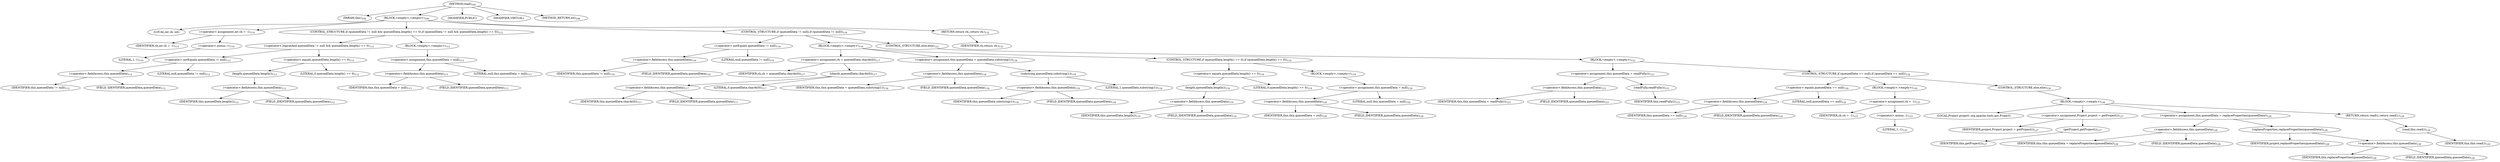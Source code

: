 digraph "read" {  
"45" [label = <(METHOD,read)<SUB>108</SUB>> ]
"8" [label = <(PARAM,this)<SUB>108</SUB>> ]
"46" [label = <(BLOCK,&lt;empty&gt;,&lt;empty&gt;)<SUB>108</SUB>> ]
"47" [label = <(LOCAL,int ch: int)> ]
"48" [label = <(&lt;operator&gt;.assignment,int ch = -1)<SUB>110</SUB>> ]
"49" [label = <(IDENTIFIER,ch,int ch = -1)<SUB>110</SUB>> ]
"50" [label = <(&lt;operator&gt;.minus,-1)<SUB>110</SUB>> ]
"51" [label = <(LITERAL,1,-1)<SUB>110</SUB>> ]
"52" [label = <(CONTROL_STRUCTURE,if (queuedData != null &amp;&amp; queuedData.length() == 0),if (queuedData != null &amp;&amp; queuedData.length() == 0))<SUB>112</SUB>> ]
"53" [label = <(&lt;operator&gt;.logicalAnd,queuedData != null &amp;&amp; queuedData.length() == 0)<SUB>112</SUB>> ]
"54" [label = <(&lt;operator&gt;.notEquals,queuedData != null)<SUB>112</SUB>> ]
"55" [label = <(&lt;operator&gt;.fieldAccess,this.queuedData)<SUB>112</SUB>> ]
"56" [label = <(IDENTIFIER,this,queuedData != null)<SUB>112</SUB>> ]
"57" [label = <(FIELD_IDENTIFIER,queuedData,queuedData)<SUB>112</SUB>> ]
"58" [label = <(LITERAL,null,queuedData != null)<SUB>112</SUB>> ]
"59" [label = <(&lt;operator&gt;.equals,queuedData.length() == 0)<SUB>112</SUB>> ]
"60" [label = <(length,queuedData.length())<SUB>112</SUB>> ]
"61" [label = <(&lt;operator&gt;.fieldAccess,this.queuedData)<SUB>112</SUB>> ]
"62" [label = <(IDENTIFIER,this,queuedData.length())<SUB>112</SUB>> ]
"63" [label = <(FIELD_IDENTIFIER,queuedData,queuedData)<SUB>112</SUB>> ]
"64" [label = <(LITERAL,0,queuedData.length() == 0)<SUB>112</SUB>> ]
"65" [label = <(BLOCK,&lt;empty&gt;,&lt;empty&gt;)<SUB>112</SUB>> ]
"66" [label = <(&lt;operator&gt;.assignment,this.queuedData = null)<SUB>113</SUB>> ]
"67" [label = <(&lt;operator&gt;.fieldAccess,this.queuedData)<SUB>113</SUB>> ]
"68" [label = <(IDENTIFIER,this,this.queuedData = null)<SUB>113</SUB>> ]
"69" [label = <(FIELD_IDENTIFIER,queuedData,queuedData)<SUB>113</SUB>> ]
"70" [label = <(LITERAL,null,this.queuedData = null)<SUB>113</SUB>> ]
"71" [label = <(CONTROL_STRUCTURE,if (queuedData != null),if (queuedData != null))<SUB>116</SUB>> ]
"72" [label = <(&lt;operator&gt;.notEquals,queuedData != null)<SUB>116</SUB>> ]
"73" [label = <(&lt;operator&gt;.fieldAccess,this.queuedData)<SUB>116</SUB>> ]
"74" [label = <(IDENTIFIER,this,queuedData != null)<SUB>116</SUB>> ]
"75" [label = <(FIELD_IDENTIFIER,queuedData,queuedData)<SUB>116</SUB>> ]
"76" [label = <(LITERAL,null,queuedData != null)<SUB>116</SUB>> ]
"77" [label = <(BLOCK,&lt;empty&gt;,&lt;empty&gt;)<SUB>116</SUB>> ]
"78" [label = <(&lt;operator&gt;.assignment,ch = queuedData.charAt(0))<SUB>117</SUB>> ]
"79" [label = <(IDENTIFIER,ch,ch = queuedData.charAt(0))<SUB>117</SUB>> ]
"80" [label = <(charAt,queuedData.charAt(0))<SUB>117</SUB>> ]
"81" [label = <(&lt;operator&gt;.fieldAccess,this.queuedData)<SUB>117</SUB>> ]
"82" [label = <(IDENTIFIER,this,queuedData.charAt(0))<SUB>117</SUB>> ]
"83" [label = <(FIELD_IDENTIFIER,queuedData,queuedData)<SUB>117</SUB>> ]
"84" [label = <(LITERAL,0,queuedData.charAt(0))<SUB>117</SUB>> ]
"85" [label = <(&lt;operator&gt;.assignment,this.queuedData = queuedData.substring(1))<SUB>118</SUB>> ]
"86" [label = <(&lt;operator&gt;.fieldAccess,this.queuedData)<SUB>118</SUB>> ]
"87" [label = <(IDENTIFIER,this,this.queuedData = queuedData.substring(1))<SUB>118</SUB>> ]
"88" [label = <(FIELD_IDENTIFIER,queuedData,queuedData)<SUB>118</SUB>> ]
"89" [label = <(substring,queuedData.substring(1))<SUB>118</SUB>> ]
"90" [label = <(&lt;operator&gt;.fieldAccess,this.queuedData)<SUB>118</SUB>> ]
"91" [label = <(IDENTIFIER,this,queuedData.substring(1))<SUB>118</SUB>> ]
"92" [label = <(FIELD_IDENTIFIER,queuedData,queuedData)<SUB>118</SUB>> ]
"93" [label = <(LITERAL,1,queuedData.substring(1))<SUB>118</SUB>> ]
"94" [label = <(CONTROL_STRUCTURE,if (queuedData.length() == 0),if (queuedData.length() == 0))<SUB>119</SUB>> ]
"95" [label = <(&lt;operator&gt;.equals,queuedData.length() == 0)<SUB>119</SUB>> ]
"96" [label = <(length,queuedData.length())<SUB>119</SUB>> ]
"97" [label = <(&lt;operator&gt;.fieldAccess,this.queuedData)<SUB>119</SUB>> ]
"98" [label = <(IDENTIFIER,this,queuedData.length())<SUB>119</SUB>> ]
"99" [label = <(FIELD_IDENTIFIER,queuedData,queuedData)<SUB>119</SUB>> ]
"100" [label = <(LITERAL,0,queuedData.length() == 0)<SUB>119</SUB>> ]
"101" [label = <(BLOCK,&lt;empty&gt;,&lt;empty&gt;)<SUB>119</SUB>> ]
"102" [label = <(&lt;operator&gt;.assignment,this.queuedData = null)<SUB>120</SUB>> ]
"103" [label = <(&lt;operator&gt;.fieldAccess,this.queuedData)<SUB>120</SUB>> ]
"104" [label = <(IDENTIFIER,this,this.queuedData = null)<SUB>120</SUB>> ]
"105" [label = <(FIELD_IDENTIFIER,queuedData,queuedData)<SUB>120</SUB>> ]
"106" [label = <(LITERAL,null,this.queuedData = null)<SUB>120</SUB>> ]
"107" [label = <(CONTROL_STRUCTURE,else,else)<SUB>122</SUB>> ]
"108" [label = <(BLOCK,&lt;empty&gt;,&lt;empty&gt;)<SUB>122</SUB>> ]
"109" [label = <(&lt;operator&gt;.assignment,this.queuedData = readFully())<SUB>123</SUB>> ]
"110" [label = <(&lt;operator&gt;.fieldAccess,this.queuedData)<SUB>123</SUB>> ]
"111" [label = <(IDENTIFIER,this,this.queuedData = readFully())<SUB>123</SUB>> ]
"112" [label = <(FIELD_IDENTIFIER,queuedData,queuedData)<SUB>123</SUB>> ]
"113" [label = <(readFully,readFully())<SUB>123</SUB>> ]
"7" [label = <(IDENTIFIER,this,readFully())<SUB>123</SUB>> ]
"114" [label = <(CONTROL_STRUCTURE,if (queuedData == null),if (queuedData == null))<SUB>124</SUB>> ]
"115" [label = <(&lt;operator&gt;.equals,queuedData == null)<SUB>124</SUB>> ]
"116" [label = <(&lt;operator&gt;.fieldAccess,this.queuedData)<SUB>124</SUB>> ]
"117" [label = <(IDENTIFIER,this,queuedData == null)<SUB>124</SUB>> ]
"118" [label = <(FIELD_IDENTIFIER,queuedData,queuedData)<SUB>124</SUB>> ]
"119" [label = <(LITERAL,null,queuedData == null)<SUB>124</SUB>> ]
"120" [label = <(BLOCK,&lt;empty&gt;,&lt;empty&gt;)<SUB>124</SUB>> ]
"121" [label = <(&lt;operator&gt;.assignment,ch = -1)<SUB>125</SUB>> ]
"122" [label = <(IDENTIFIER,ch,ch = -1)<SUB>125</SUB>> ]
"123" [label = <(&lt;operator&gt;.minus,-1)<SUB>125</SUB>> ]
"124" [label = <(LITERAL,1,-1)<SUB>125</SUB>> ]
"125" [label = <(CONTROL_STRUCTURE,else,else)<SUB>126</SUB>> ]
"126" [label = <(BLOCK,&lt;empty&gt;,&lt;empty&gt;)<SUB>126</SUB>> ]
"127" [label = <(LOCAL,Project project: org.apache.tools.ant.Project)> ]
"128" [label = <(&lt;operator&gt;.assignment,Project project = getProject())<SUB>127</SUB>> ]
"129" [label = <(IDENTIFIER,project,Project project = getProject())<SUB>127</SUB>> ]
"130" [label = <(getProject,getProject())<SUB>127</SUB>> ]
"9" [label = <(IDENTIFIER,this,getProject())<SUB>127</SUB>> ]
"131" [label = <(&lt;operator&gt;.assignment,this.queuedData = replaceProperties(queuedData))<SUB>128</SUB>> ]
"132" [label = <(&lt;operator&gt;.fieldAccess,this.queuedData)<SUB>128</SUB>> ]
"133" [label = <(IDENTIFIER,this,this.queuedData = replaceProperties(queuedData))<SUB>128</SUB>> ]
"134" [label = <(FIELD_IDENTIFIER,queuedData,queuedData)<SUB>128</SUB>> ]
"135" [label = <(replaceProperties,replaceProperties(queuedData))<SUB>128</SUB>> ]
"136" [label = <(IDENTIFIER,project,replaceProperties(queuedData))<SUB>128</SUB>> ]
"137" [label = <(&lt;operator&gt;.fieldAccess,this.queuedData)<SUB>128</SUB>> ]
"138" [label = <(IDENTIFIER,this,replaceProperties(queuedData))<SUB>128</SUB>> ]
"139" [label = <(FIELD_IDENTIFIER,queuedData,queuedData)<SUB>128</SUB>> ]
"140" [label = <(RETURN,return read();,return read();)<SUB>129</SUB>> ]
"141" [label = <(read,this.read())<SUB>129</SUB>> ]
"10" [label = <(IDENTIFIER,this,this.read())<SUB>129</SUB>> ]
"142" [label = <(RETURN,return ch;,return ch;)<SUB>132</SUB>> ]
"143" [label = <(IDENTIFIER,ch,return ch;)<SUB>132</SUB>> ]
"144" [label = <(MODIFIER,PUBLIC)> ]
"145" [label = <(MODIFIER,VIRTUAL)> ]
"146" [label = <(METHOD_RETURN,int)<SUB>108</SUB>> ]
  "45" -> "8" 
  "45" -> "46" 
  "45" -> "144" 
  "45" -> "145" 
  "45" -> "146" 
  "46" -> "47" 
  "46" -> "48" 
  "46" -> "52" 
  "46" -> "71" 
  "46" -> "142" 
  "48" -> "49" 
  "48" -> "50" 
  "50" -> "51" 
  "52" -> "53" 
  "52" -> "65" 
  "53" -> "54" 
  "53" -> "59" 
  "54" -> "55" 
  "54" -> "58" 
  "55" -> "56" 
  "55" -> "57" 
  "59" -> "60" 
  "59" -> "64" 
  "60" -> "61" 
  "61" -> "62" 
  "61" -> "63" 
  "65" -> "66" 
  "66" -> "67" 
  "66" -> "70" 
  "67" -> "68" 
  "67" -> "69" 
  "71" -> "72" 
  "71" -> "77" 
  "71" -> "107" 
  "72" -> "73" 
  "72" -> "76" 
  "73" -> "74" 
  "73" -> "75" 
  "77" -> "78" 
  "77" -> "85" 
  "77" -> "94" 
  "78" -> "79" 
  "78" -> "80" 
  "80" -> "81" 
  "80" -> "84" 
  "81" -> "82" 
  "81" -> "83" 
  "85" -> "86" 
  "85" -> "89" 
  "86" -> "87" 
  "86" -> "88" 
  "89" -> "90" 
  "89" -> "93" 
  "90" -> "91" 
  "90" -> "92" 
  "94" -> "95" 
  "94" -> "101" 
  "95" -> "96" 
  "95" -> "100" 
  "96" -> "97" 
  "97" -> "98" 
  "97" -> "99" 
  "101" -> "102" 
  "102" -> "103" 
  "102" -> "106" 
  "103" -> "104" 
  "103" -> "105" 
  "107" -> "108" 
  "108" -> "109" 
  "108" -> "114" 
  "109" -> "110" 
  "109" -> "113" 
  "110" -> "111" 
  "110" -> "112" 
  "113" -> "7" 
  "114" -> "115" 
  "114" -> "120" 
  "114" -> "125" 
  "115" -> "116" 
  "115" -> "119" 
  "116" -> "117" 
  "116" -> "118" 
  "120" -> "121" 
  "121" -> "122" 
  "121" -> "123" 
  "123" -> "124" 
  "125" -> "126" 
  "126" -> "127" 
  "126" -> "128" 
  "126" -> "131" 
  "126" -> "140" 
  "128" -> "129" 
  "128" -> "130" 
  "130" -> "9" 
  "131" -> "132" 
  "131" -> "135" 
  "132" -> "133" 
  "132" -> "134" 
  "135" -> "136" 
  "135" -> "137" 
  "137" -> "138" 
  "137" -> "139" 
  "140" -> "141" 
  "141" -> "10" 
  "142" -> "143" 
}
